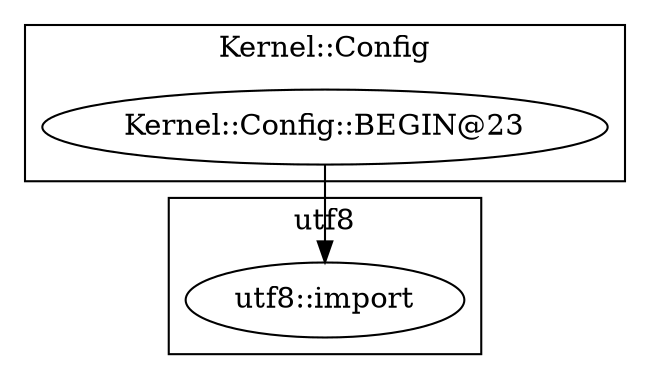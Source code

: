digraph {
graph [overlap=false]
subgraph cluster_Kernel_Config {
	label="Kernel::Config";
	"Kernel::Config::BEGIN@23";
}
subgraph cluster_utf8 {
	label="utf8";
	"utf8::import";
}
"Kernel::Config::BEGIN@23" -> "utf8::import";
}
